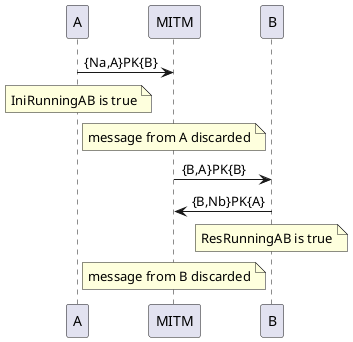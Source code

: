 @startuml
A -> MITM : {Na,A}PK{B}
note over A: IniRunningAB is true
note over MITM: message from A discarded
MITM -> B : {B,A}PK{B}
B -> MITM : {B,Nb}PK{A}
note over B: ResRunningAB is true
note over MITM: message from B discarded
@enduml
